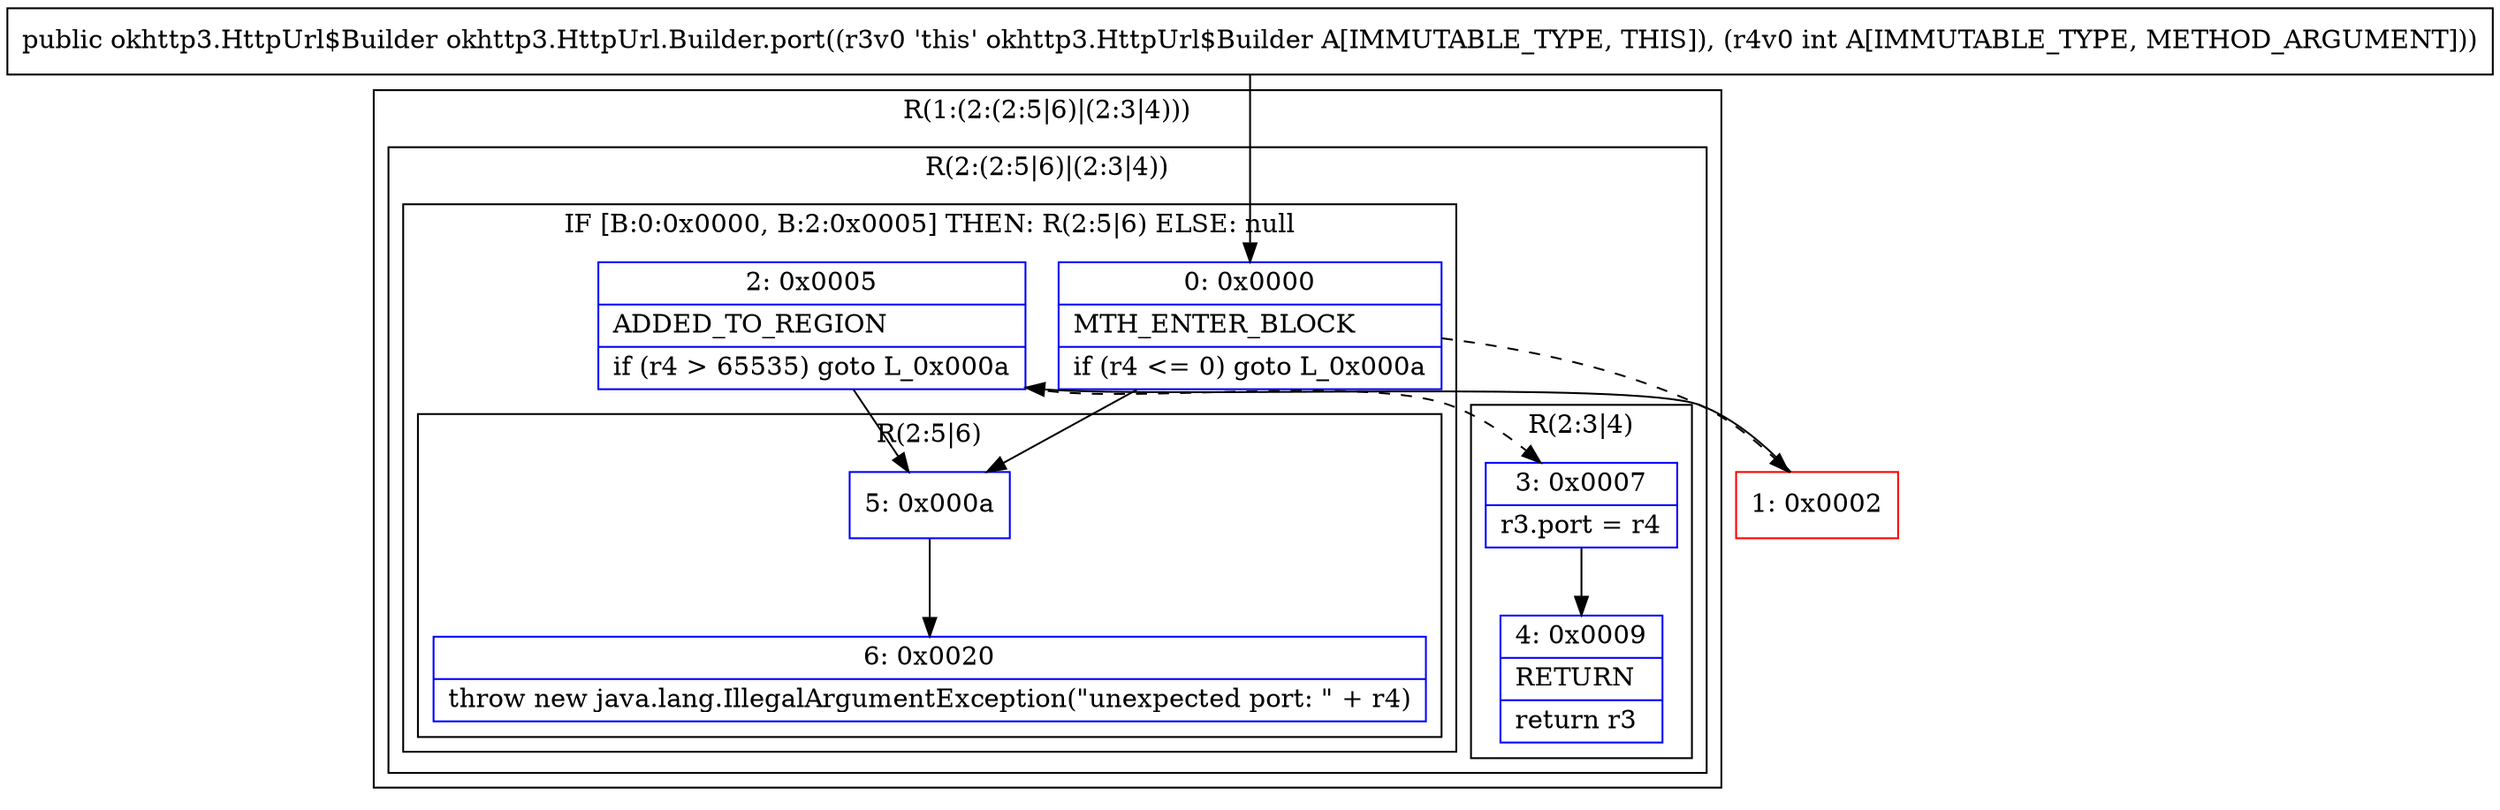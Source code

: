 digraph "CFG forokhttp3.HttpUrl.Builder.port(I)Lokhttp3\/HttpUrl$Builder;" {
subgraph cluster_Region_367209764 {
label = "R(1:(2:(2:5|6)|(2:3|4)))";
node [shape=record,color=blue];
subgraph cluster_Region_700085169 {
label = "R(2:(2:5|6)|(2:3|4))";
node [shape=record,color=blue];
subgraph cluster_IfRegion_253739073 {
label = "IF [B:0:0x0000, B:2:0x0005] THEN: R(2:5|6) ELSE: null";
node [shape=record,color=blue];
Node_0 [shape=record,label="{0\:\ 0x0000|MTH_ENTER_BLOCK\l|if (r4 \<= 0) goto L_0x000a\l}"];
Node_2 [shape=record,label="{2\:\ 0x0005|ADDED_TO_REGION\l|if (r4 \> 65535) goto L_0x000a\l}"];
subgraph cluster_Region_263859965 {
label = "R(2:5|6)";
node [shape=record,color=blue];
Node_5 [shape=record,label="{5\:\ 0x000a}"];
Node_6 [shape=record,label="{6\:\ 0x0020|throw new java.lang.IllegalArgumentException(\"unexpected port: \" + r4)\l}"];
}
}
subgraph cluster_Region_62699555 {
label = "R(2:3|4)";
node [shape=record,color=blue];
Node_3 [shape=record,label="{3\:\ 0x0007|r3.port = r4\l}"];
Node_4 [shape=record,label="{4\:\ 0x0009|RETURN\l|return r3\l}"];
}
}
}
Node_1 [shape=record,color=red,label="{1\:\ 0x0002}"];
MethodNode[shape=record,label="{public okhttp3.HttpUrl$Builder okhttp3.HttpUrl.Builder.port((r3v0 'this' okhttp3.HttpUrl$Builder A[IMMUTABLE_TYPE, THIS]), (r4v0 int A[IMMUTABLE_TYPE, METHOD_ARGUMENT])) }"];
MethodNode -> Node_0;
Node_0 -> Node_1[style=dashed];
Node_0 -> Node_5;
Node_2 -> Node_3[style=dashed];
Node_2 -> Node_5;
Node_5 -> Node_6;
Node_3 -> Node_4;
Node_1 -> Node_2;
}

